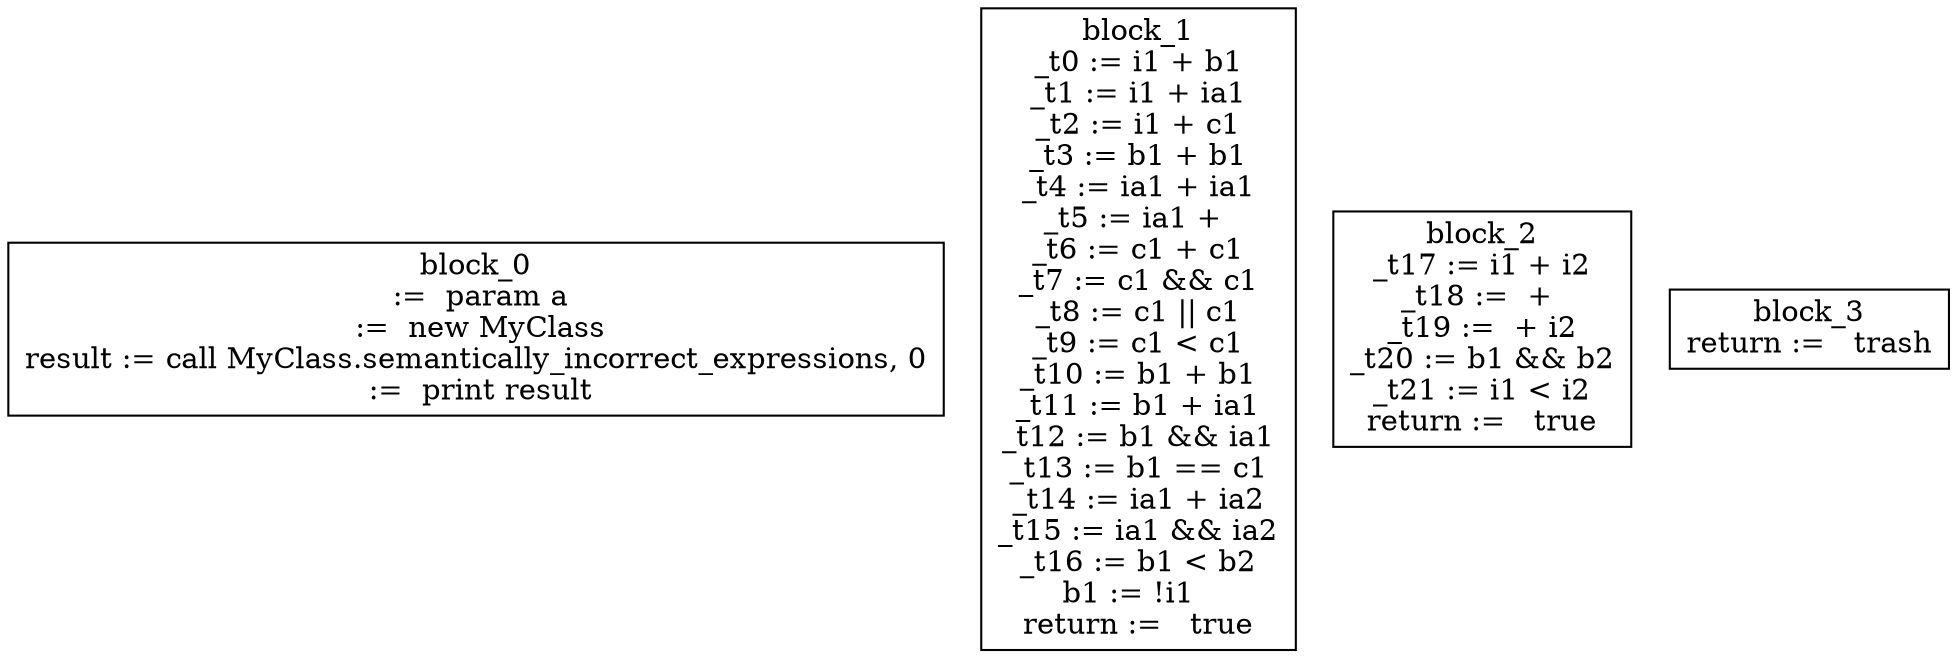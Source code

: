 digraph {
graph [splines=ortho]
node [shape=box]
    block_0 [label="block_0\n :=  param a\n :=  new MyClass\nresult := call MyClass.semantically_incorrect_expressions, 0\n :=  print result\n"];
    block_1 [label="block_1\n_t0 := i1 + b1\n_t1 := i1 + ia1\n_t2 := i1 + c1\n_t3 := b1 + b1\n_t4 := ia1 + ia1\n_t5 := ia1 + \n_t6 := c1 + c1\n_t7 := c1 && c1\n_t8 := c1 || c1\n_t9 := c1 < c1\n_t10 := b1 + b1\n_t11 := b1 + ia1\n_t12 := b1 && ia1\n_t13 := b1 == c1\n_t14 := ia1 + ia2\n_t15 := ia1 && ia2\n_t16 := b1 < b2\nb1 := !i1  \nreturn :=   true\n"];
    block_2 [label="block_2\n_t17 := i1 + i2\n_t18 :=  + \n_t19 :=  + i2\n_t20 := b1 && b2\n_t21 := i1 < i2\nreturn :=   true\n"];
    block_3 [label="block_3\nreturn :=   trash\n"];
}
